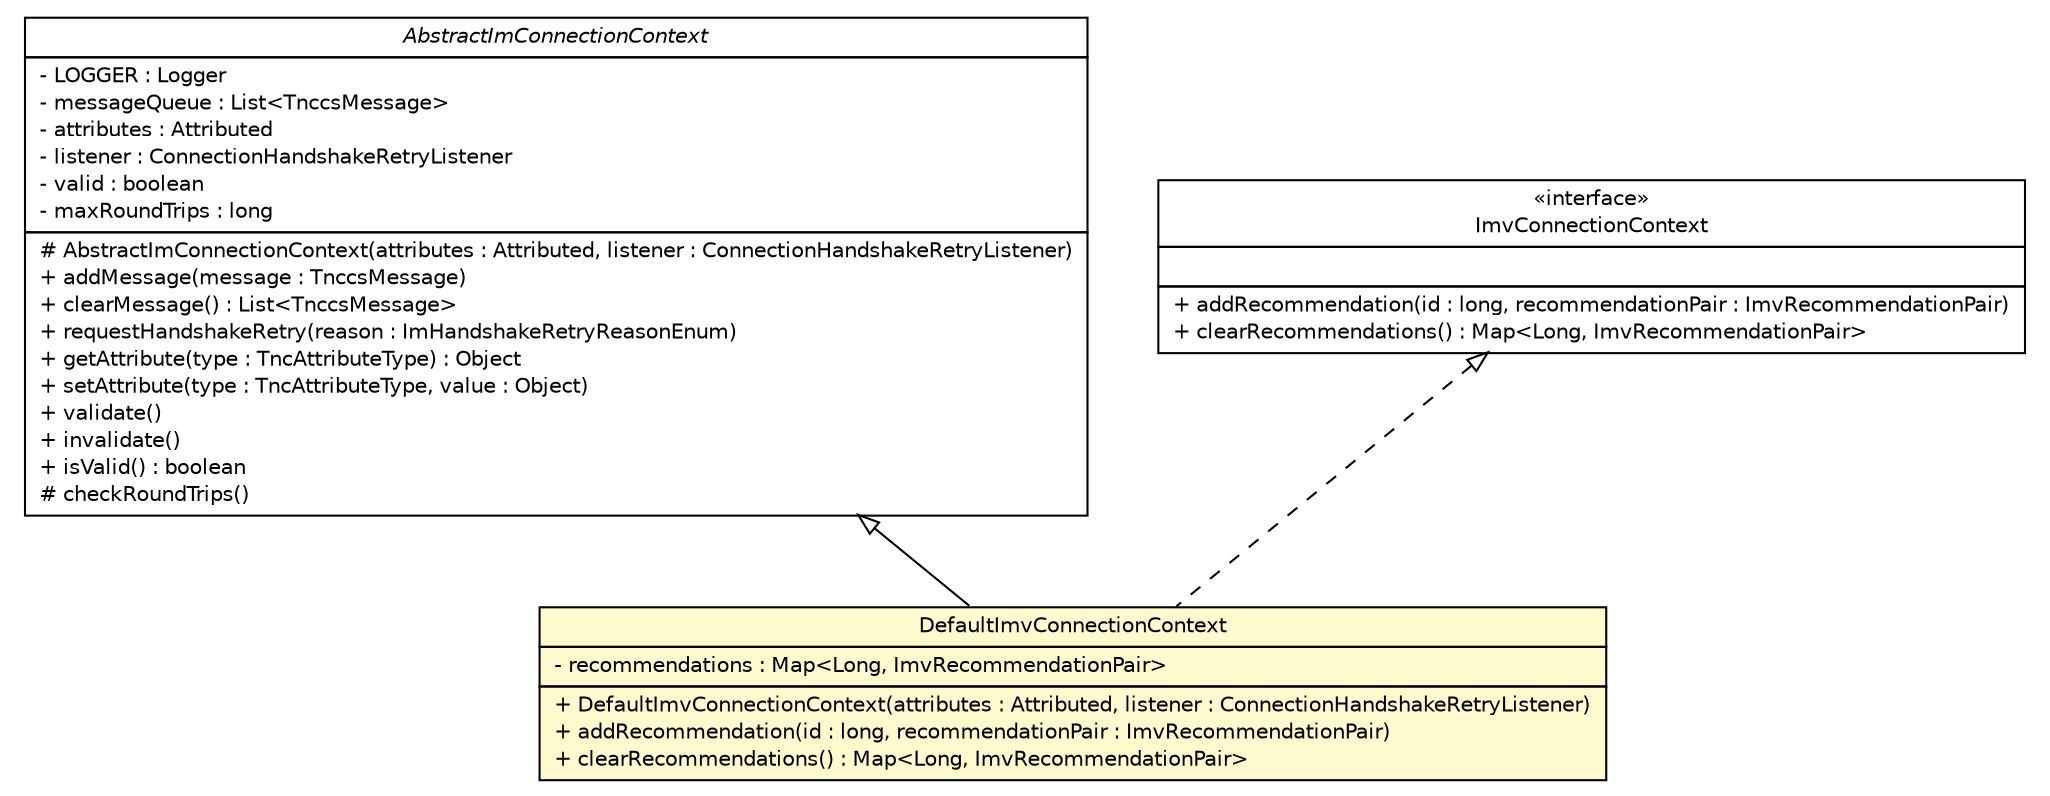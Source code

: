#!/usr/local/bin/dot
#
# Class diagram 
# Generated by UMLGraph version R5_6 (http://www.umlgraph.org/)
#

digraph G {
	edge [fontname="Helvetica",fontsize=10,labelfontname="Helvetica",labelfontsize=10];
	node [fontname="Helvetica",fontsize=10,shape=plaintext];
	nodesep=0.25;
	ranksep=0.5;
	// de.hsbremen.tc.tnc.tnccs.adapter.connection.AbstractImConnectionContext
	c13366 [label=<<table title="de.hsbremen.tc.tnc.tnccs.adapter.connection.AbstractImConnectionContext" border="0" cellborder="1" cellspacing="0" cellpadding="2" port="p" href="../AbstractImConnectionContext.html">
		<tr><td><table border="0" cellspacing="0" cellpadding="1">
<tr><td align="center" balign="center"><font face="Helvetica-Oblique"> AbstractImConnectionContext </font></td></tr>
		</table></td></tr>
		<tr><td><table border="0" cellspacing="0" cellpadding="1">
<tr><td align="left" balign="left"> - LOGGER : Logger </td></tr>
<tr><td align="left" balign="left"> - messageQueue : List&lt;TnccsMessage&gt; </td></tr>
<tr><td align="left" balign="left"> - attributes : Attributed </td></tr>
<tr><td align="left" balign="left"> - listener : ConnectionHandshakeRetryListener </td></tr>
<tr><td align="left" balign="left"> - valid : boolean </td></tr>
<tr><td align="left" balign="left"> - maxRoundTrips : long </td></tr>
		</table></td></tr>
		<tr><td><table border="0" cellspacing="0" cellpadding="1">
<tr><td align="left" balign="left"> # AbstractImConnectionContext(attributes : Attributed, listener : ConnectionHandshakeRetryListener) </td></tr>
<tr><td align="left" balign="left"> + addMessage(message : TnccsMessage) </td></tr>
<tr><td align="left" balign="left"> + clearMessage() : List&lt;TnccsMessage&gt; </td></tr>
<tr><td align="left" balign="left"> + requestHandshakeRetry(reason : ImHandshakeRetryReasonEnum) </td></tr>
<tr><td align="left" balign="left"> + getAttribute(type : TncAttributeType) : Object </td></tr>
<tr><td align="left" balign="left"> + setAttribute(type : TncAttributeType, value : Object) </td></tr>
<tr><td align="left" balign="left"> + validate() </td></tr>
<tr><td align="left" balign="left"> + invalidate() </td></tr>
<tr><td align="left" balign="left"> + isValid() : boolean </td></tr>
<tr><td align="left" balign="left"> # checkRoundTrips() </td></tr>
		</table></td></tr>
		</table>>, URL="../AbstractImConnectionContext.html", fontname="Helvetica", fontcolor="black", fontsize=10.0];
	// de.hsbremen.tc.tnc.tnccs.adapter.connection.ImvConnectionContext
	c13374 [label=<<table title="de.hsbremen.tc.tnc.tnccs.adapter.connection.ImvConnectionContext" border="0" cellborder="1" cellspacing="0" cellpadding="2" port="p" href="../ImvConnectionContext.html">
		<tr><td><table border="0" cellspacing="0" cellpadding="1">
<tr><td align="center" balign="center"> &#171;interface&#187; </td></tr>
<tr><td align="center" balign="center"> ImvConnectionContext </td></tr>
		</table></td></tr>
		<tr><td><table border="0" cellspacing="0" cellpadding="1">
<tr><td align="left" balign="left">  </td></tr>
		</table></td></tr>
		<tr><td><table border="0" cellspacing="0" cellpadding="1">
<tr><td align="left" balign="left"> + addRecommendation(id : long, recommendationPair : ImvRecommendationPair) </td></tr>
<tr><td align="left" balign="left"> + clearRecommendations() : Map&lt;Long, ImvRecommendationPair&gt; </td></tr>
		</table></td></tr>
		</table>>, URL="../ImvConnectionContext.html", fontname="Helvetica", fontcolor="black", fontsize=10.0];
	// de.hsbremen.tc.tnc.tnccs.adapter.connection.simple.DefaultImvConnectionContext
	c13376 [label=<<table title="de.hsbremen.tc.tnc.tnccs.adapter.connection.simple.DefaultImvConnectionContext" border="0" cellborder="1" cellspacing="0" cellpadding="2" port="p" bgcolor="lemonChiffon" href="./DefaultImvConnectionContext.html">
		<tr><td><table border="0" cellspacing="0" cellpadding="1">
<tr><td align="center" balign="center"> DefaultImvConnectionContext </td></tr>
		</table></td></tr>
		<tr><td><table border="0" cellspacing="0" cellpadding="1">
<tr><td align="left" balign="left"> - recommendations : Map&lt;Long, ImvRecommendationPair&gt; </td></tr>
		</table></td></tr>
		<tr><td><table border="0" cellspacing="0" cellpadding="1">
<tr><td align="left" balign="left"> + DefaultImvConnectionContext(attributes : Attributed, listener : ConnectionHandshakeRetryListener) </td></tr>
<tr><td align="left" balign="left"> + addRecommendation(id : long, recommendationPair : ImvRecommendationPair) </td></tr>
<tr><td align="left" balign="left"> + clearRecommendations() : Map&lt;Long, ImvRecommendationPair&gt; </td></tr>
		</table></td></tr>
		</table>>, URL="./DefaultImvConnectionContext.html", fontname="Helvetica", fontcolor="black", fontsize=10.0];
	//de.hsbremen.tc.tnc.tnccs.adapter.connection.simple.DefaultImvConnectionContext extends de.hsbremen.tc.tnc.tnccs.adapter.connection.AbstractImConnectionContext
	c13366:p -> c13376:p [dir=back,arrowtail=empty];
	//de.hsbremen.tc.tnc.tnccs.adapter.connection.simple.DefaultImvConnectionContext implements de.hsbremen.tc.tnc.tnccs.adapter.connection.ImvConnectionContext
	c13374:p -> c13376:p [dir=back,arrowtail=empty,style=dashed];
}

